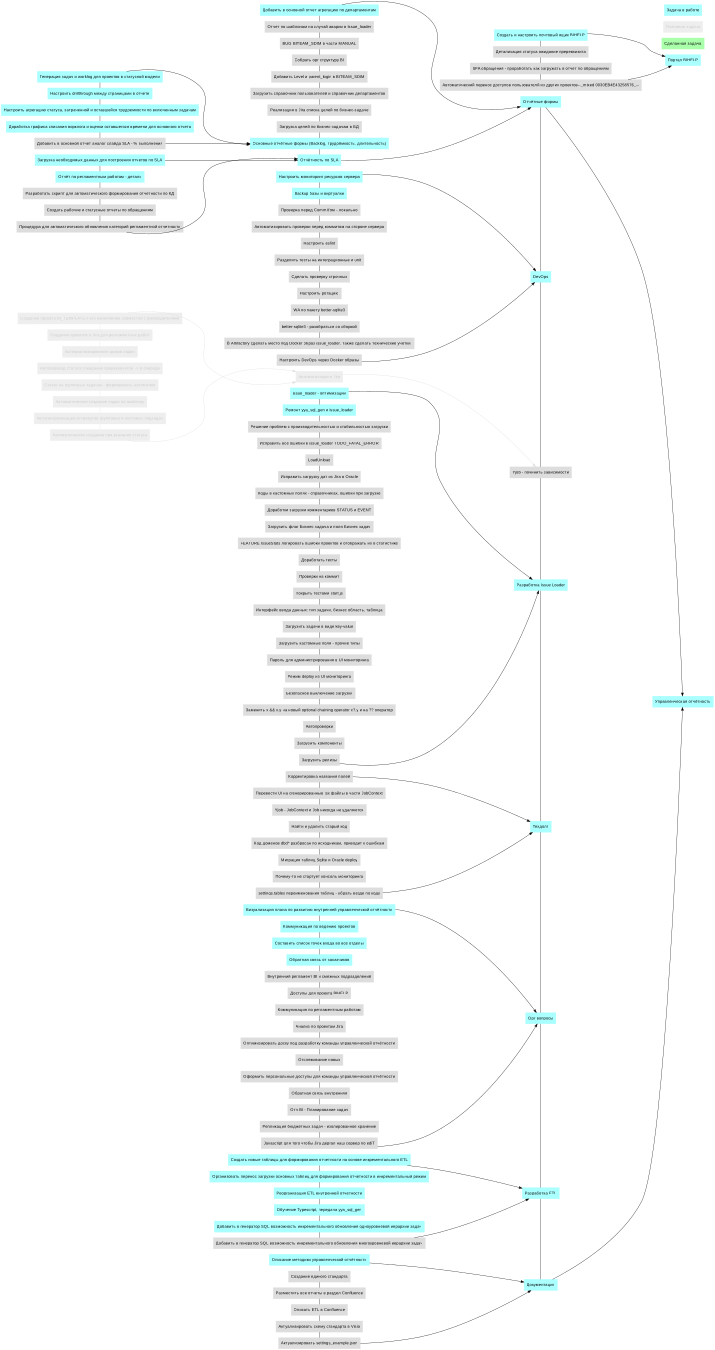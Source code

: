 
    digraph tasks {
    size="30,9";
    rankdir="LR";
    node [color=lightgray, style=filled, fontname=Arial, colorscheme=pastel28];

    // prime rels
    n5 -> n4 [dir=forward color="#000000"];
    n6 -> n5 [dir=forward color="#000000"];
    n15 -> n14 [dir=forward color="#000000"];
    n19 -> n14 [dir=forward color="#000000"];
    n20 -> n5 [dir=forward color="#000000"];
    n21 -> n20 [dir=forward color="#000000"];
    n25 -> n20 [dir=forward color="#000000"];
    n27 -> n26 [dir=forward color="#000000"];
    n38 -> n26 [dir=forward color="#000000"];
    n40 -> n39 [dir=forward color="#DDDDDD"];
    n41 -> n40 [dir=forward color="#DDDDDD"];
    n48 -> n40 [dir=forward color="#DDDDDD"];
    n50 -> n49 [dir=forward color="#000000"];
    n72 -> n49 [dir=forward color="#000000"];
    n74 -> n73 [dir=forward color="#000000"];
    n81 -> n73 [dir=forward color="#000000"];
    n83 -> n82 [dir=forward color="#000000"];
    n97 -> n82 [dir=forward color="#000000"];
    n99 -> n98 [dir=forward color="#000000"];
    n104 -> n98 [dir=forward color="#000000"];
    n105 -> n4 [dir=forward color="#000000"];
    n106 -> n105 [dir=forward color="#000000"];
    n111 -> n105 [dir=forward color="#000000"];
    n113 -> n112 [dir=forward color="#000000"];
    n116 -> n112 [dir=forward color="#000000"];

    // non prime rels
    n7 -> n5  [color=invis];
    n8 -> n5  [color=invis];
    n9 -> n5  [color=invis];
    n10 -> n5  [color=invis];
    n11 -> n5  [color=invis];
    n12 -> n5  [color=invis];
    n13 -> n5  [color=invis];
    n14 -> n5  [color=invis];
    n16 -> n14  [color=invis];
    n17 -> n14  [color=invis];
    n18 -> n14  [color=invis];
    n22 -> n20  [color=invis];
    n23 -> n20  [color=invis];
    n24 -> n20  [color=invis];
    n26 -> n4  [color=invis];
    n28 -> n26  [color=invis];
    n29 -> n26  [color=invis];
    n30 -> n26  [color=invis];
    n31 -> n26  [color=invis];
    n32 -> n26  [color=invis];
    n33 -> n26  [color=invis];
    n34 -> n26  [color=invis];
    n35 -> n26  [color=invis];
    n36 -> n26  [color=invis];
    n37 -> n26  [color=invis];
    n39 -> n4  [color=invis];
    n42 -> n40  [color=invis];
    n43 -> n40  [color=invis];
    n44 -> n40  [color=invis];
    n45 -> n40  [color=invis];
    n46 -> n40  [color=invis];
    n47 -> n40  [color=invis];
    n49 -> n4  [color=invis];
    n51 -> n49  [color=invis];
    n52 -> n49  [color=invis];
    n53 -> n49  [color=invis];
    n54 -> n49  [color=invis];
    n55 -> n49  [color=invis];
    n56 -> n49  [color=invis];
    n57 -> n49  [color=invis];
    n58 -> n49  [color=invis];
    n59 -> n49  [color=invis];
    n60 -> n49  [color=invis];
    n61 -> n49  [color=invis];
    n62 -> n49  [color=invis];
    n63 -> n49  [color=invis];
    n64 -> n49  [color=invis];
    n65 -> n49  [color=invis];
    n66 -> n49  [color=invis];
    n67 -> n49  [color=invis];
    n68 -> n49  [color=invis];
    n69 -> n49  [color=invis];
    n70 -> n49  [color=invis];
    n71 -> n49  [color=invis];
    n73 -> n4  [color=invis];
    n75 -> n73  [color=invis];
    n76 -> n73  [color=invis];
    n77 -> n73  [color=invis];
    n78 -> n73  [color=invis];
    n79 -> n73  [color=invis];
    n80 -> n73  [color=invis];
    n82 -> n4  [color=invis];
    n84 -> n82  [color=invis];
    n85 -> n82  [color=invis];
    n86 -> n82  [color=invis];
    n87 -> n82  [color=invis];
    n88 -> n82  [color=invis];
    n89 -> n82  [color=invis];
    n90 -> n82  [color=invis];
    n91 -> n82  [color=invis];
    n92 -> n82  [color=invis];
    n93 -> n82  [color=invis];
    n94 -> n82  [color=invis];
    n95 -> n82  [color=invis];
    n96 -> n82  [color=invis];
    n98 -> n4  [color=invis];
    n100 -> n98  [color=invis];
    n101 -> n98  [color=invis];
    n102 -> n98  [color=invis];
    n103 -> n98  [color=invis];
    n107 -> n105  [color=invis];
    n108 -> n105  [color=invis];
    n109 -> n105  [color=invis];
    n110 -> n105  [color=invis];
    n114 -> n112  [color=invis];
    n115 -> n112  [color=invis]; 
    
    // tasks
    n4 [label="Управленческая отчётность" , shape="box",  color="#AAFFFF"];
    n1 [label="Сделанная задача" , shape="box",  color="#AAFFAA"];
    n112 [label="Портал BIHELP" , shape="box",  color="#AAFFFF"];
    n2 [label="Плановая задача" , shape="box",  color="#EEEEEE" fontcolor="#CCCCCC"];
    n3 [label="Задача в работе" , shape="box",  color="#AAFFFF"];
    n73 [label="Техдолг" , shape="box",  color="#AAFFFF"];
    n113 [label="Создать и настроить почтовый ящик BIHELP" , shape="box",  color="#AAFFFF"];
    n49 [label="Разработка Issue Loader" , shape="box",  color="#AAFFFF"];
    n98 [label="Разработка ETL" , shape="box",  color="#AAFFFF"];
    n5 [label="Отчётные формы" , shape="box",  color="#AAFFFF"];
    n82 [label="Орг вопросы" , shape="box",  color="#AAFFFF"];
    n105 [label="Документация" , shape="box",  color="#AAFFFF"];
    n114 [label="Детализация статуса ожидание пререквизита" , shape="box",  color="#DDDDDD"];
    n116 [label="Автоматический перенос доступов пользователй из других проектов--_mixed 0030EB4E43258576_--" , shape="box",  color="#DDDDDD"];
    n39 [label="Yjob - починить зависимости" , shape="box",  color="#DDDDDD"];
    n115 [label="SFA обращения - проработать как загружать в отчет по обращениям" , shape="box",  color="#DDDDDD"];
    n26 [label="DevOps" , shape="box",  color="#AAFFFF"];
    n85 [label="Составить список точек входа во все отделы" , shape="box",  color="#AAFFFF"];
    n99 [label="Создать новые таблицы для формирования отчетности на основе инкрементального ETL" , shape="box",  color="#AAFFFF"];
    n107 [label="Создание единого стандарта" , shape="box",  color="#DDDDDD"];
    n9 [label="Собрать орг структуру BI" , shape="box",  color="#DDDDDD"];
    n33 [label="Сделать проверку строчных" , shape="box",  color="#DDDDDD"];
    n52 [label="Решение проблем с производительностью и стабильностью загрузки" , shape="box",  color="#DDDDDD"];
    n96 [label="Репликация бюджетных задач - изолированное хранение" , shape="box",  color="#DDDDDD"];
    n101 [label="Реорганизация ETL внутренней отчетности" , shape="box",  color="#AAFFFF"];
    n51 [label="Ремонт yya_sql_gen и issue_loader" , shape="box",  color="#AAFFFF"];
    n67 [label="Режим deploy из UI мониторинга" , shape="box",  color="#DDDDDD"];
    n12 [label="Реализация в Jira списка целей по бизнес-задаче" , shape="box",  color="#DDDDDD"];
    n108 [label="Разместить все отчеты в раздел Confluence" , shape="box",  color="#DDDDDD"];
    n32 [label="Разделить тесты на интеграционные и unit" , shape="box",  color="#DDDDDD"];
    n61 [label="Проверки на коммит" , shape="box",  color="#DDDDDD"];
    n29 [label="Проверка перед Commit'ом - локально" , shape="box",  color="#DDDDDD"];
    n80 [label="Почему-то не стартует консоль мониторинга" , shape="box",  color="#DDDDDD"];
    n62 [label="Покрыть тестами start.js" , shape="box",  color="#DDDDDD"];
    n75 [label="Перевести UI на сгенерированные tsx файлы в части JobContext" , shape="box",  color="#DDDDDD"];
    n66 [label="Пароль для администрирования в UI мониторинга" , shape="box",  color="#DDDDDD"];
    n93 [label="Оформить персональные доступы для команды управленческой отчётности" , shape="box",  color="#DDDDDD"];
    n20 [label="Отчётность по SLA" , shape="box",  color="#AAFFFF"];
    n7 [label="Отчет по шаблонам на случай аварии в Issue_loader" , shape="box",  color="#DDDDDD"];
    n95 [label="Отч BI - Планирование задач" , shape="box",  color="#DDDDDD"];
    n92 [label="Отслеживание новых" , shape="box",  color="#DDDDDD"];
    n14 [label="Основные отчётные формы (Backlog, трудоёмкость. длительность)" , shape="box",  color="#AAFFFF"];
    n100 [label="Организовать перенос загрузки основных таблиц для формирования отчетности в инкрементальный режим" , shape="box",  color="#AAFFFF"];
    n91 [label="Оптимизировать доску под разработку команды управленческой отчётности" , shape="box",  color="#DDDDDD"];
    n109 [label="Описать ETL в Confluence" , shape="box",  color="#DDDDDD"];
    n106 [label="Описание методики управленческой отчётности" , shape="box",  color="#AAFFFF"];
    n102 [label="Обучение Typescript, передача yya_sql_gen" , shape="box",  color="#AAFFFF"];
    n86 [label="Обратная связь от заказчиков" , shape="box",  color="#AAFFFF"];
    n94 [label="Обратная связь внутренняя" , shape="box",  color="#DDDDDD"];
    n34 [label="Настроить ротацию" , shape="box",  color="#DDDDDD"];
    n27 [label="Настроить мониторинг ресурсов сервера" , shape="box",  color="#AAFFFF"];
    n31 [label="Настроить eslint" , shape="box",  color="#DDDDDD"];
    n38 [label="Настроить DevOps через Docker образы" , shape="box",  color="#DDDDDD"];
    n77 [label="Найти и удалить старый код" , shape="box",  color="#DDDDDD"];
    n79 [label="Миграция таблиц Sqlite и Oracle deploy" , shape="box",  color="#DDDDDD"];
    n74 [label="Корректировка названия полей" , shape="box",  color="#DDDDDD"];
    n89 [label="Коммуникация по регламентным работам" , shape="box",  color="#DDDDDD"];
    n84 [label="Коммуникация по ведению проектов" , shape="box",  color="#AAFFFF"];
    n56 [label="Коды в кастомных полях - справочниках, ошибки при загрузке" , shape="box",  color="#DDDDDD"];
    n78 [label="Код доменов dbd* разбросан по исходникам, приводит к ошибкам" , shape="box",  color="#DDDDDD"];
    n55 [label="Исправить загрузку дат из Jira в Oracle" , shape="box",  color="#DDDDDD"];
    n53 [label="Исправить все ошибки в issue_loader TODO_FATAL_ERROR" , shape="box",  color="#DDDDDD"];
    n63 [label="Интерфейс ввода данных: тип задачи, бизнес область, таблица" , shape="box",  color="#DDDDDD"];
    n69 [label="Заменить x && x.y на новый optional chaining operator x?.y и на ?? оператор" , shape="box",  color="#DDDDDD"];
    n13 [label="Загрузка целей по бизнес-задачам в БД" , shape="box",  color="#DDDDDD"];
    n58 [label="Загрузить флаг Бизнес задача и поля Бизнес задач" , shape="box",  color="#DDDDDD"];
    n11 [label="Загрузить справочник пользователей и справочник департаментов" , shape="box",  color="#DDDDDD"];
    n72 [label="Загрузить релизы" , shape="box",  color="#DDDDDD"];
    n71 [label="Загрузить компоненты" , shape="box",  color="#DDDDDD"];
    n65 [label="Загрузить кастомные поля - прочие типы" , shape="box",  color="#DDDDDD"];
    n64 [label="Загрузить задачи в виде key-value" , shape="box",  color="#DDDDDD"];
    n88 [label="Доступы для проекта BIHELP" , shape="box",  color="#DDDDDD"];
    n57 [label="Доработки загрузки комментариев STATUS и EVENT" , shape="box",  color="#DDDDDD"];
    n60 [label="Доработать тесты" , shape="box",  color="#DDDDDD"];
    n6 [label="Добавить в основной отчет агрегацию по департаментам" , shape="box",  color="#AAFFFF"];
    n103 [label="Добавить в генератор SQL возможность инкрементального обновления одноуровневой иерархии задач" , shape="box",  color="#AAFFFF"];
    n104 [label="Добавить в генератор SQL возможность инкрементального обновления многоуровневой иерархии задач" , shape="box",  color="#DDDDDD"];
    n10 [label="Добавить Level и parent_login в BITEAM_SDIM" , shape="box",  color="#DDDDDD"];
    n87 [label="Внутренний регламент BI и смежных подразделений" , shape="box",  color="#DDDDDD"];
    n83 [label="Визуализация плана по развитию внутренней управленческой отчётности" , shape="box",  color="#AAFFFF"];
    n37 [label="В Artifactory сделать место под Docker образ issue_loader. Также сделать технические учетки." , shape="box",  color="#DDDDDD"];
    n68 [label="Безопасное выключение загрузки" , shape="box",  color="#DDDDDD"];
    n90 [label="Анализ по проектам Jira" , shape="box",  color="#DDDDDD"];
    n110 [label="Актуализировать схему стандарта в Visio" , shape="box",  color="#DDDDDD"];
    n111 [label="Актуализировать settings_example.json" , shape="box",  color="#DDDDDD"];
    n70 [label="Автопроверки" , shape="box",  color="#DDDDDD"];
    n30 [label="Автоматизировать проверки перед коммитом на стороне сервера" , shape="box",  color="#DDDDDD"];
    n40 [label="Автоматизации в Jira" , shape="box",  color="#EEEEEE" fontcolor="#CCCCCC"];
    n81 [label="settings.tables переименования таблиц - убрать везде по коду" , shape="box",  color="#DDDDDD"];
    n50 [label="issue_loader - оптимизации" , shape="box",  color="#AAFFFF"];
    n36 [label="better-sqlite3 - разобраться со сборкой" , shape="box",  color="#DDDDDD"];
    n76 [label="Yjob - JobContext и Job никогда не удаляются" , shape="box",  color="#DDDDDD"];
    n35 [label="WA по пакету better-sqlite3" , shape="box",  color="#DDDDDD"];
    n54 [label="LoadUnload" , shape="box",  color="#DDDDDD"];
    n97 [label="Javascript для того чтобы Jira дергал наш сервер по ediT" , shape="box",  color="#DDDDDD"];
    n59 [label="FEATURE IssueStats логировать ошибки проектов и отображать их в статистике" , shape="box",  color="#DDDDDD"];
    n28 [label="Backup базы и виртуалки" , shape="box",  color="#AAFFFF"];
    n8 [label="BUG BITEAM_SDIM в части MANUAL" , shape="box",  color="#DDDDDD"];
    n45 [label="Статус на групповых задачах - формировать автоматом" , shape="box",  color="#EEEEEE" fontcolor="#CCCCCC"];
    n24 [label="Создать рабочие и статусные отчеты по обращениям" , shape="box",  color="#DDDDDD"];
    n42 [label="Создание проектов в Jira для регламентных работ" , shape="box",  color="#EEEEEE" fontcolor="#CCCCCC"];
    n41 [label="Создание проекта BI_TEMPLATE и его наполнение совместно с руководителями" , shape="box",  color="#EEEEEE" fontcolor="#CCCCCC"];
    n23 [label="Разработать скрипт для автоматического формирования отчетности по КД" , shape="box",  color="#DDDDDD"];
    n25 [label="Процедура для автоматического обновления категорий регламентной отчетности" , shape="box",  color="#DDDDDD"];
    n22 [label="Отчёт по регламентным работам - детали" , shape="box",  color="#AAFFFF"];
    n17 [label="Настроить агрегацию статуса, затраченной и оставшейся трудоемкости по включенным задачам" , shape="box",  color="#AAFFFF"];
    n16 [label="Настроить drillthrough между страницами в отчете" , shape="box",  color="#AAFFFF"];
    n21 [label="Загрузка необходимых данных для построения отчетов по SLA" , shape="box",  color="#AAFFFF"];
    n18 [label="Доработка графика списания ворклога и оценки оставшегося времени для основного отчета" , shape="box",  color="#AAFFFF"];
    n19 [label="Добавить в основной отчет аналог слайда SLA - % выполнения" , shape="box",  color="#DDDDDD"];
    n15 [label="Генерация задач и worklog для проектов в статусной модели" , shape="box",  color="#AAFFFF"];
    n47 [label="Автосинхронизация аттрибутов групповых и листовых подзадач" , shape="box",  color="#EEEEEE" fontcolor="#CCCCCC"];
    n43 [label="Автопрогнозирование сроков задач" , shape="box",  color="#EEEEEE" fontcolor="#CCCCCC"];
    n44 [label="Автоперевод статуса Ожидание пререквизитов -> В очереди" , shape="box",  color="#EEEEEE" fontcolor="#CCCCCC"];
    n48 [label="Автоматическое создание при указании статуса" , shape="box",  color="#EEEEEE" fontcolor="#CCCCCC"];
    n46 [label="Автоматическое создание задач по шаблону" , shape="box",  color="#EEEEEE" fontcolor="#CCCCCC"];

    // task children
    n5 -> n26 -> n39 -> n49 -> n73 -> n82 -> n98 -> n105 [dir=none color="#000000"];
n113 -> n114 -> n115 -> n116 [dir=none color="#000000"];
n74 -> n75 -> n76 -> n77 -> n78 -> n79 -> n80 -> n81 [dir=none color="#000000"];
n50 -> n51 -> n52 -> n53 -> n54 -> n55 -> n56 -> n57 -> n58 -> n59 -> n60 -> n61 -> n62 -> n63 -> n64 -> n65 -> n66 -> n67 -> n68 -> n69 -> n70 -> n71 -> n72 [dir=none color="#000000"];
n99 -> n100 -> n101 -> n102 -> n103 -> n104 [dir=none color="#000000"];
n6 -> n7 -> n8 -> n9 -> n10 -> n11 -> n12 -> n13 -> n14 -> n20 [dir=none color="#000000"];
n83 -> n84 -> n85 -> n86 -> n87 -> n88 -> n89 -> n90 -> n91 -> n92 -> n93 -> n94 -> n95 -> n96 -> n97 [dir=none color="#000000"];
n106 -> n107 -> n108 -> n109 -> n110 -> n111 [dir=none color="#000000"];
n27 -> n28 -> n29 -> n30 -> n31 -> n32 -> n33 -> n34 -> n35 -> n36 -> n37 -> n38 [dir=none color="#000000"];
n21 -> n22 -> n23 -> n24 -> n25 [dir=none color="#000000"];
n15 -> n16 -> n17 -> n18 -> n19 [dir=none color="#000000"];
n41 -> n42 -> n43 -> n44 -> n45 -> n46 -> n47 -> n48 [dir=none color="#DDDDDD"];

    
    // ranks 
    {
    rank = same;
    n1;n2;n3;n4;n112;
    rankdir = LR;    
    }    
    
    {
    rank = same;
    n5;n26;n39;n49;n73;n82;n98;n105;n113;n114;n115;n116;
    rankdir = LR;    
    }    
    
    {
    rank = same;
    n6;n7;n8;n9;n10;n11;n12;n13;n14;n20;n27;n28;n29;n30;n31;n32;n33;n34;n35;n36;n37;n38;n40;n50;n51;n52;n53;n54;n55;n56;n57;n58;n59;n60;n61;n62;n63;n64;n65;n66;n67;n68;n69;n70;n71;n72;n74;n75;n76;n77;n78;n79;n80;n81;n83;n84;n85;n86;n87;n88;n89;n90;n91;n92;n93;n94;n95;n96;n97;n99;n100;n101;n102;n103;n104;n106;n107;n108;n109;n110;n111;
    rankdir = LR;    
    }    
    
    {
    rank = same;
    n15;n16;n17;n18;n19;n21;n22;n23;n24;n25;n41;n42;n43;n44;n45;n46;n47;n48;
    rankdir = LR;    
    }
}


    
    